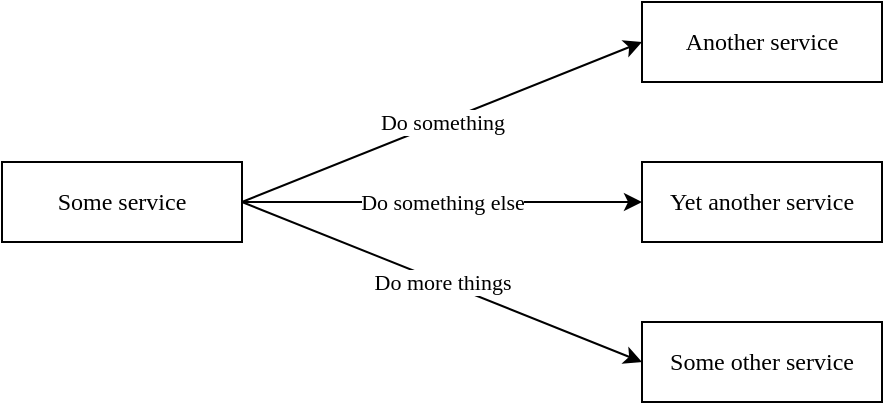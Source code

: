 <mxfile version="14.5.1" type="device"><diagram id="cw9J7ctOfvJf6NX1QQtD" name="Page-1"><mxGraphModel dx="1086" dy="806" grid="1" gridSize="10" guides="1" tooltips="1" connect="1" arrows="1" fold="1" page="1" pageScale="1" pageWidth="1169" pageHeight="827" math="0" shadow="0"><root><mxCell id="0"/><mxCell id="1" parent="0"/><mxCell id="_vH5NT251KTH2T9rXG2l-1" value="Some service" style="rounded=0;whiteSpace=wrap;html=1;fontFamily=Ubuntu;" parent="1" vertex="1"><mxGeometry x="160" y="320" width="120" height="40" as="geometry"/></mxCell><mxCell id="_vH5NT251KTH2T9rXG2l-2" value="Yet another service" style="rounded=0;whiteSpace=wrap;html=1;fontFamily=Ubuntu;" parent="1" vertex="1"><mxGeometry x="480" y="320" width="120" height="40" as="geometry"/></mxCell><mxCell id="_vH5NT251KTH2T9rXG2l-3" value="Another service" style="rounded=0;whiteSpace=wrap;html=1;fontFamily=Ubuntu;" parent="1" vertex="1"><mxGeometry x="480" y="240" width="120" height="40" as="geometry"/></mxCell><mxCell id="_vH5NT251KTH2T9rXG2l-4" value="Some other service" style="rounded=0;whiteSpace=wrap;html=1;fontFamily=Ubuntu;" parent="1" vertex="1"><mxGeometry x="480" y="400" width="120" height="40" as="geometry"/></mxCell><mxCell id="_vH5NT251KTH2T9rXG2l-5" value="Do something" style="endArrow=classic;html=1;fontFamily=Ubuntu;exitX=1;exitY=0.5;exitDx=0;exitDy=0;entryX=0;entryY=0.5;entryDx=0;entryDy=0;" parent="1" source="_vH5NT251KTH2T9rXG2l-1" target="_vH5NT251KTH2T9rXG2l-3" edge="1"><mxGeometry width="50" height="50" relative="1" as="geometry"><mxPoint x="190" y="500" as="sourcePoint"/><mxPoint x="240" y="450" as="targetPoint"/></mxGeometry></mxCell><mxCell id="_vH5NT251KTH2T9rXG2l-6" value="Do something else" style="endArrow=classic;html=1;fontFamily=Ubuntu;exitX=1;exitY=0.5;exitDx=0;exitDy=0;entryX=0;entryY=0.5;entryDx=0;entryDy=0;" parent="1" source="_vH5NT251KTH2T9rXG2l-1" target="_vH5NT251KTH2T9rXG2l-2" edge="1"><mxGeometry width="50" height="50" relative="1" as="geometry"><mxPoint x="350" y="500" as="sourcePoint"/><mxPoint x="400" y="450" as="targetPoint"/></mxGeometry></mxCell><mxCell id="_vH5NT251KTH2T9rXG2l-7" value="Do more things" style="endArrow=classic;html=1;fontFamily=Ubuntu;exitX=1;exitY=0.5;exitDx=0;exitDy=0;entryX=0;entryY=0.5;entryDx=0;entryDy=0;" parent="1" source="_vH5NT251KTH2T9rXG2l-1" target="_vH5NT251KTH2T9rXG2l-4" edge="1"><mxGeometry width="50" height="50" relative="1" as="geometry"><mxPoint x="300" y="510" as="sourcePoint"/><mxPoint x="350" y="460" as="targetPoint"/></mxGeometry></mxCell></root></mxGraphModel></diagram></mxfile>
